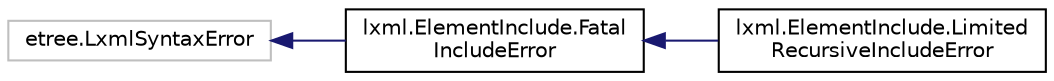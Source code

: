 digraph "Graphical Class Hierarchy"
{
 // LATEX_PDF_SIZE
  edge [fontname="Helvetica",fontsize="10",labelfontname="Helvetica",labelfontsize="10"];
  node [fontname="Helvetica",fontsize="10",shape=record];
  rankdir="LR";
  Node1153 [label="etree.LxmlSyntaxError",height=0.2,width=0.4,color="grey75", fillcolor="white", style="filled",tooltip=" "];
  Node1153 -> Node0 [dir="back",color="midnightblue",fontsize="10",style="solid",fontname="Helvetica"];
  Node0 [label="lxml.ElementInclude.Fatal\lIncludeError",height=0.2,width=0.4,color="black", fillcolor="white", style="filled",URL="$classlxml_1_1ElementInclude_1_1FatalIncludeError.html",tooltip="Fatal include error."];
  Node0 -> Node1 [dir="back",color="midnightblue",fontsize="10",style="solid",fontname="Helvetica"];
  Node1 [label="lxml.ElementInclude.Limited\lRecursiveIncludeError",height=0.2,width=0.4,color="black", fillcolor="white", style="filled",URL="$classlxml_1_1ElementInclude_1_1LimitedRecursiveIncludeError.html",tooltip=" "];
}
